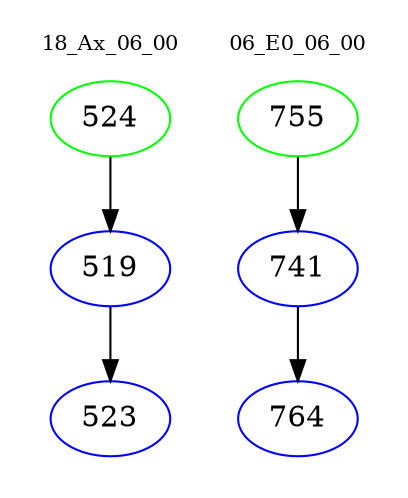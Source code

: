 digraph{
subgraph cluster_0 {
color = white
label = "18_Ax_06_00";
fontsize=10;
T0_524 [label="524", color="green"]
T0_524 -> T0_519 [color="black"]
T0_519 [label="519", color="blue"]
T0_519 -> T0_523 [color="black"]
T0_523 [label="523", color="blue"]
}
subgraph cluster_1 {
color = white
label = "06_E0_06_00";
fontsize=10;
T1_755 [label="755", color="green"]
T1_755 -> T1_741 [color="black"]
T1_741 [label="741", color="blue"]
T1_741 -> T1_764 [color="black"]
T1_764 [label="764", color="blue"]
}
}
